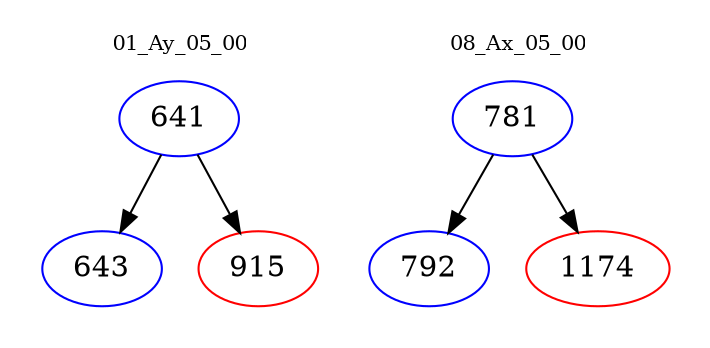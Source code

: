 digraph{
subgraph cluster_0 {
color = white
label = "01_Ay_05_00";
fontsize=10;
T0_641 [label="641", color="blue"]
T0_641 -> T0_643 [color="black"]
T0_643 [label="643", color="blue"]
T0_641 -> T0_915 [color="black"]
T0_915 [label="915", color="red"]
}
subgraph cluster_1 {
color = white
label = "08_Ax_05_00";
fontsize=10;
T1_781 [label="781", color="blue"]
T1_781 -> T1_792 [color="black"]
T1_792 [label="792", color="blue"]
T1_781 -> T1_1174 [color="black"]
T1_1174 [label="1174", color="red"]
}
}
